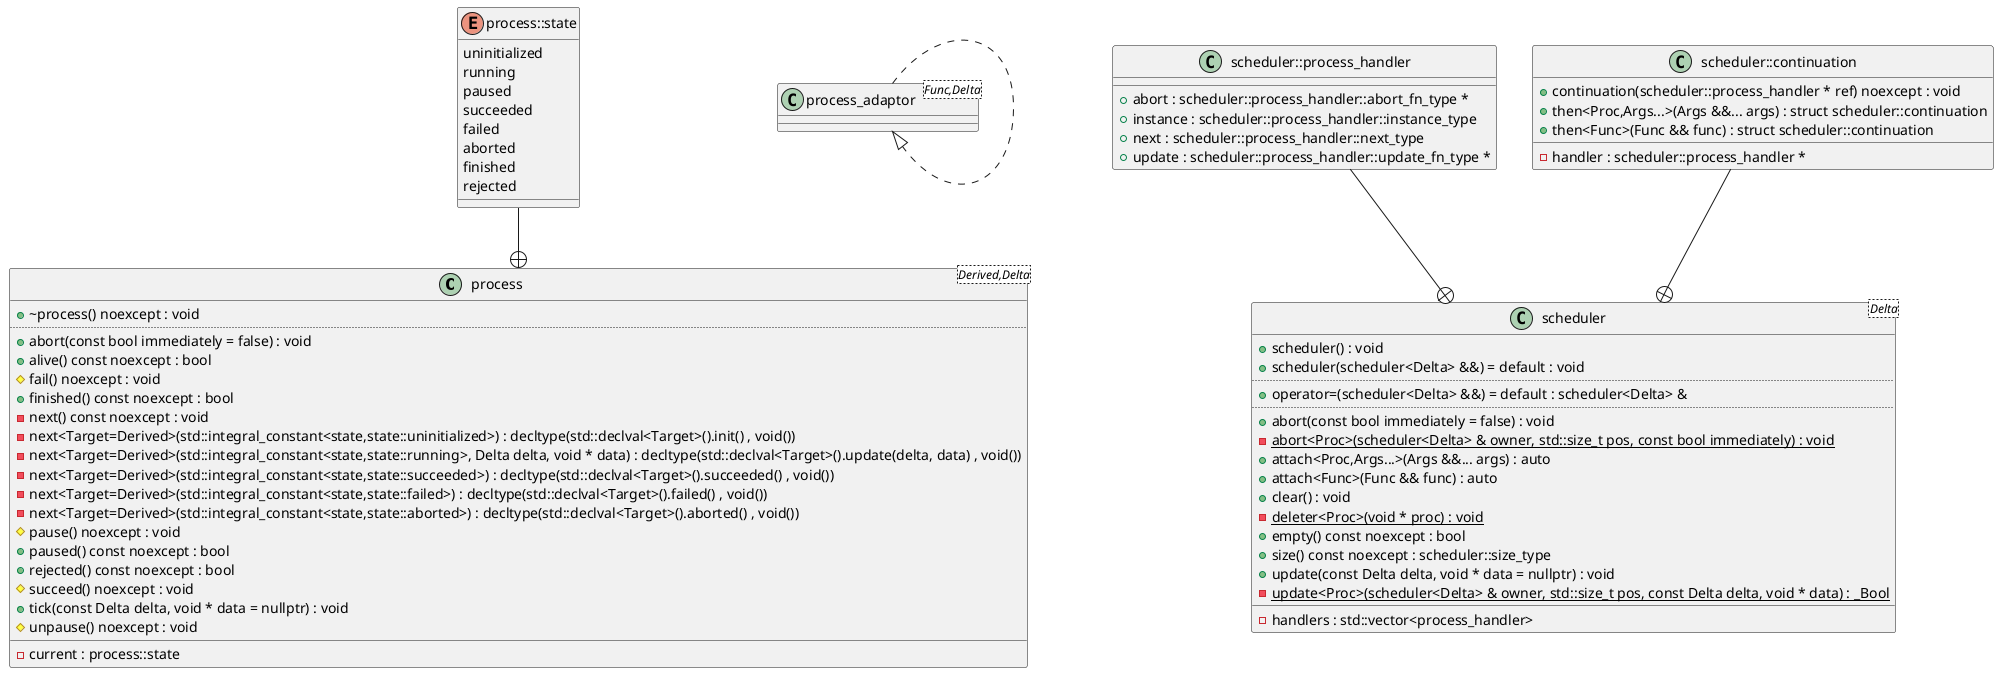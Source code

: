@startuml
class "process<Derived,Delta>" as C_0002250218767873034998
class C_0002250218767873034998 [[https://github.com/skypjack/entt/blob/fef921132cae7588213d0f9bcd2fb9c8ffd8b7fc/src/entt/process/process.hpp#L70{process}]] {
+~process() noexcept : void [[[https://github.com/skypjack/entt/blob/fef921132cae7588213d0f9bcd2fb9c8ffd8b7fc/src/entt/process/process.hpp#L168{~process}]]]
..
+abort(const bool immediately = false) : void [[[https://github.com/skypjack/entt/blob/fef921132cae7588213d0f9bcd2fb9c8ffd8b7fc/src/entt/process/process.hpp#L180{abort}]]]
+alive() const noexcept : bool [[[https://github.com/skypjack/entt/blob/fef921132cae7588213d0f9bcd2fb9c8ffd8b7fc/src/entt/process/process.hpp#L194{alive}]]]
#fail() noexcept : void [[[https://github.com/skypjack/entt/blob/fef921132cae7588213d0f9bcd2fb9c8ffd8b7fc/src/entt/process/process.hpp#L133{fail}]]]
+finished() const noexcept : bool [[[https://github.com/skypjack/entt/blob/fef921132cae7588213d0f9bcd2fb9c8ffd8b7fc/src/entt/process/process.hpp#L202{finished}]]]
-next() const noexcept : void [[[https://github.com/skypjack/entt/blob/fef921132cae7588213d0f9bcd2fb9c8ffd8b7fc/src/entt/process/process.hpp#L112{next}]]]
-next<Target=Derived>(std::integral_constant<state,state::uninitialized>) : decltype(std::declval<Target>().init() , void())
-next<Target=Derived>(std::integral_constant<state,state::running>, Delta delta, void * data) : decltype(std::declval<Target>().update(delta, data) , void())
-next<Target=Derived>(std::integral_constant<state,state::succeeded>) : decltype(std::declval<Target>().succeeded() , void())
-next<Target=Derived>(std::integral_constant<state,state::failed>) : decltype(std::declval<Target>().failed() , void())
-next<Target=Derived>(std::integral_constant<state,state::aborted>) : decltype(std::declval<Target>().aborted() , void())
#pause() noexcept : void [[[https://github.com/skypjack/entt/blob/fef921132cae7588213d0f9bcd2fb9c8ffd8b7fc/src/entt/process/process.hpp#L145{pause}]]]
+paused() const noexcept : bool [[[https://github.com/skypjack/entt/blob/fef921132cae7588213d0f9bcd2fb9c8ffd8b7fc/src/entt/process/process.hpp#L210{paused}]]]
+rejected() const noexcept : bool [[[https://github.com/skypjack/entt/blob/fef921132cae7588213d0f9bcd2fb9c8ffd8b7fc/src/entt/process/process.hpp#L218{rejected}]]]
#succeed() noexcept : void [[[https://github.com/skypjack/entt/blob/fef921132cae7588213d0f9bcd2fb9c8ffd8b7fc/src/entt/process/process.hpp#L121{succeed}]]]
+tick(const Delta delta, void * data = nullptr) : void [[[https://github.com/skypjack/entt/blob/fef921132cae7588213d0f9bcd2fb9c8ffd8b7fc/src/entt/process/process.hpp#L227{tick}]]]
#unpause() noexcept : void [[[https://github.com/skypjack/entt/blob/fef921132cae7588213d0f9bcd2fb9c8ffd8b7fc/src/entt/process/process.hpp#L157{unpause}]]]
__
-current : process::state [[[https://github.com/skypjack/entt/blob/fef921132cae7588213d0f9bcd2fb9c8ffd8b7fc/src/entt/process/process.hpp#L262{current}]]]
}
enum "process::state" as C_0000364718339823005686
enum C_0000364718339823005686 [[https://github.com/skypjack/entt/blob/fef921132cae7588213d0f9bcd2fb9c8ffd8b7fc/src/entt/process/process.hpp#L71{process##state}]] {
uninitialized
running
paused
succeeded
failed
aborted
finished
rejected
}
class "process_adaptor<Func,Delta>" as C_0000987817905510358710
class C_0000987817905510358710 [[https://github.com/skypjack/entt/blob/fef921132cae7588213d0f9bcd2fb9c8ffd8b7fc/src/entt/process/process.hpp#L70{process_adaptor}]] {
__
}
class "scheduler<Delta>" as C_0001693309150905075514
class C_0001693309150905075514 [[https://github.com/skypjack/entt/blob/fef921132cae7588213d0f9bcd2fb9c8ffd8b7fc/src/entt/process/scheduler.hpp#L41{scheduler}]] {
+scheduler() : void [[[https://github.com/skypjack/entt/blob/fef921132cae7588213d0f9bcd2fb9c8ffd8b7fc/src/entt/process/scheduler.hpp#L111{scheduler}]]]
+scheduler(scheduler<Delta> &&) = default : void [[[https://github.com/skypjack/entt/blob/fef921132cae7588213d0f9bcd2fb9c8ffd8b7fc/src/entt/process/scheduler.hpp#L115{scheduler}]]]
..
+operator=(scheduler<Delta> &&) = default : scheduler<Delta> & [[[https://github.com/skypjack/entt/blob/fef921132cae7588213d0f9bcd2fb9c8ffd8b7fc/src/entt/process/scheduler.hpp#L118{operator=}]]]
..
+abort(const bool immediately = false) : void [[[https://github.com/skypjack/entt/blob/fef921132cae7588213d0f9bcd2fb9c8ffd8b7fc/src/entt/process/scheduler.hpp#L270{abort}]]]
{static} -abort<Proc>(scheduler<Delta> & owner, std::size_t pos, const bool immediately) : void
+attach<Proc,Args...>(Args &&... args) : auto
+attach<Func>(Func && func) : auto
+clear() : void [[[https://github.com/skypjack/entt/blob/fef921132cae7588213d0f9bcd2fb9c8ffd8b7fc/src/entt/process/scheduler.hpp#L142{clear}]]]
{static} -deleter<Proc>(void * proc) : void
+empty() const noexcept : bool [[[https://github.com/skypjack/entt/blob/fef921132cae7588213d0f9bcd2fb9c8ffd8b7fc/src/entt/process/scheduler.hpp#L132{empty}]]]
+size() const noexcept : scheduler::size_type [[[https://github.com/skypjack/entt/blob/fef921132cae7588213d0f9bcd2fb9c8ffd8b7fc/src/entt/process/scheduler.hpp#L124{size}]]]
+update(const Delta delta, void * data = nullptr) : void [[[https://github.com/skypjack/entt/blob/fef921132cae7588213d0f9bcd2fb9c8ffd8b7fc/src/entt/process/scheduler.hpp#L249{update}]]]
{static} -update<Proc>(scheduler<Delta> & owner, std::size_t pos, const Delta delta, void * data) : _Bool
__
-handlers : std::vector<process_handler> [[[https://github.com/skypjack/entt/blob/fef921132cae7588213d0f9bcd2fb9c8ffd8b7fc/src/entt/process/scheduler.hpp#L278{handlers}]]]
}
class "scheduler::process_handler" as C_0000844935833660429083
class C_0000844935833660429083 [[https://github.com/skypjack/entt/blob/fef921132cae7588213d0f9bcd2fb9c8ffd8b7fc/src/entt/process/scheduler.hpp#L42{scheduler##process_handler}]] {
__
+abort : scheduler::process_handler::abort_fn_type * [[[https://github.com/skypjack/entt/blob/fef921132cae7588213d0f9bcd2fb9c8ffd8b7fc/src/entt/process/scheduler.hpp#L50{abort}]]]
+instance : scheduler::process_handler::instance_type [[[https://github.com/skypjack/entt/blob/fef921132cae7588213d0f9bcd2fb9c8ffd8b7fc/src/entt/process/scheduler.hpp#L48{instance}]]]
+next : scheduler::process_handler::next_type [[[https://github.com/skypjack/entt/blob/fef921132cae7588213d0f9bcd2fb9c8ffd8b7fc/src/entt/process/scheduler.hpp#L51{next}]]]
+update : scheduler::process_handler::update_fn_type * [[[https://github.com/skypjack/entt/blob/fef921132cae7588213d0f9bcd2fb9c8ffd8b7fc/src/entt/process/scheduler.hpp#L49{update}]]]
}
class "scheduler::continuation" as C_0001603671107212245628
class C_0001603671107212245628 [[https://github.com/skypjack/entt/blob/fef921132cae7588213d0f9bcd2fb9c8ffd8b7fc/src/entt/process/scheduler.hpp#L54{scheduler##continuation}]] {
+continuation(scheduler::process_handler * ref) noexcept : void [[[https://github.com/skypjack/entt/blob/fef921132cae7588213d0f9bcd2fb9c8ffd8b7fc/src/entt/process/scheduler.hpp#L55{continuation}]]]
+then<Proc,Args...>(Args &&... args) : struct scheduler::continuation
+then<Func>(Func && func) : struct scheduler::continuation
__
-handler : scheduler::process_handler * [[[https://github.com/skypjack/entt/blob/fef921132cae7588213d0f9bcd2fb9c8ffd8b7fc/src/entt/process/scheduler.hpp#L73{handler}]]]
}
C_0000364718339823005686 --+ C_0002250218767873034998
C_0000987817905510358710 ..|> C_0000987817905510358710
C_0000844935833660429083 --+ C_0001693309150905075514
C_0001603671107212245628 --+ C_0001693309150905075514

'Generated with clang-uml, version 0.3.7-36-g13ea67c
'LLVM version Ubuntu clang version 15.0.6
@enduml
